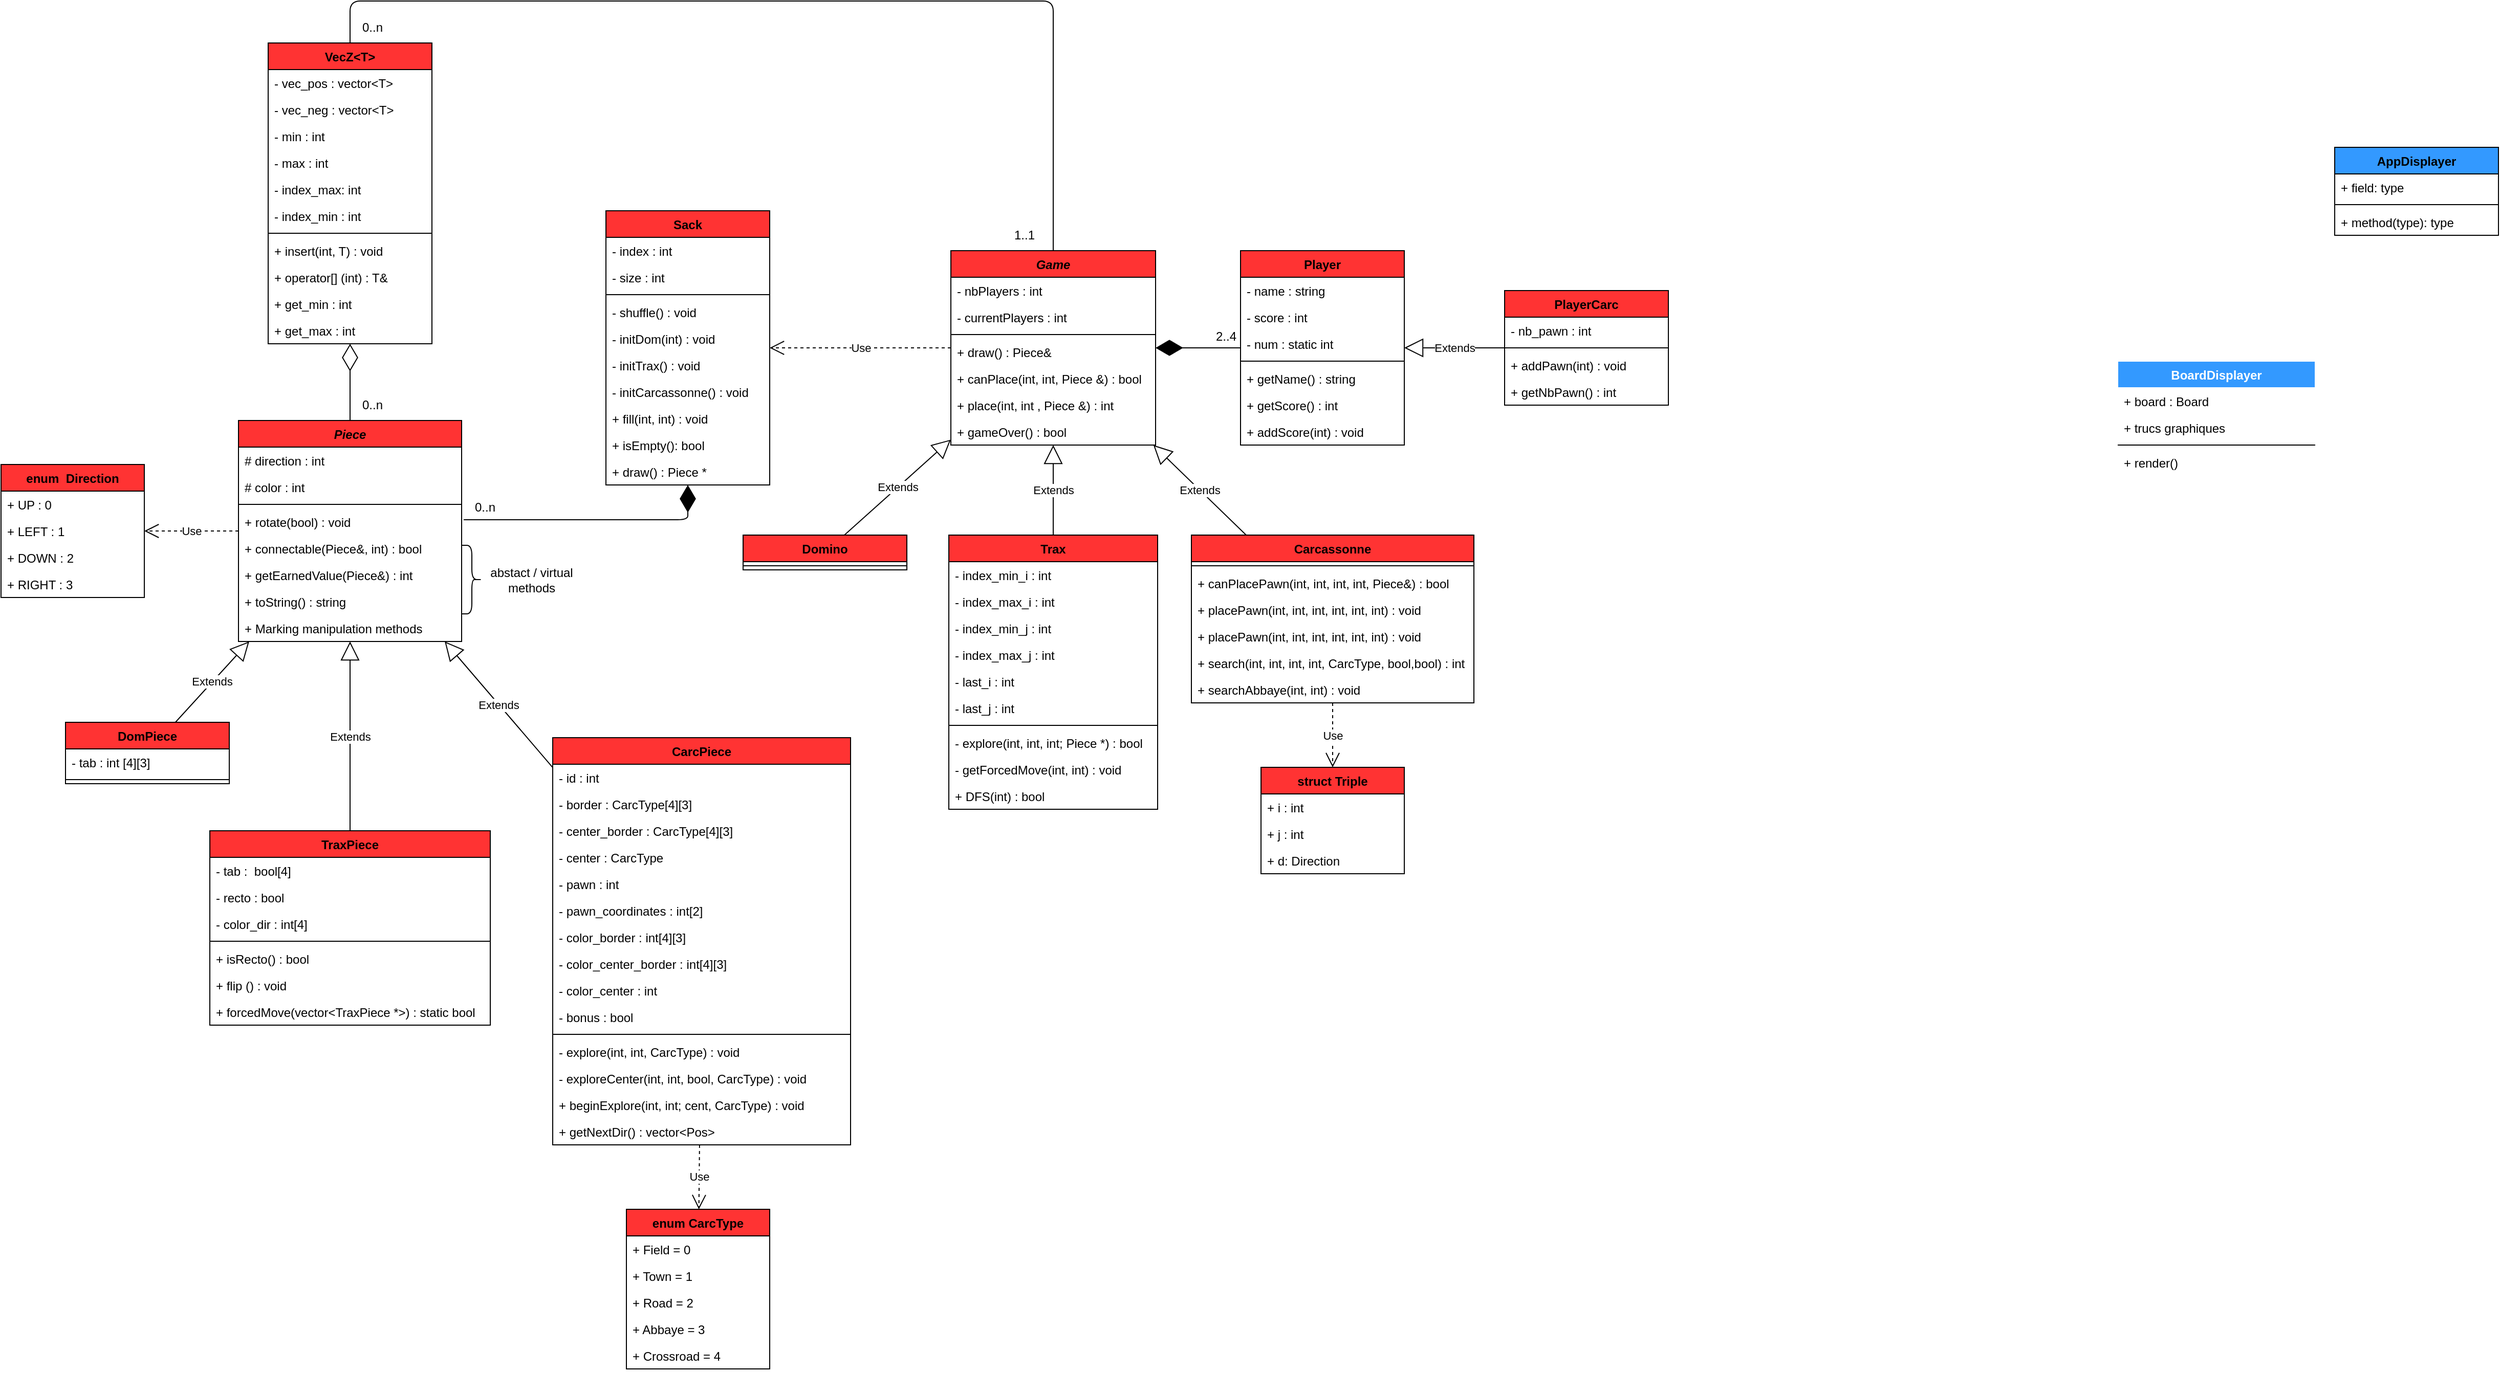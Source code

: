 <mxfile>
    <diagram id="CHH4d5N20Bv_VqgItJtU" name="Page-1">
        <mxGraphModel dx="2204" dy="1647" grid="0" gridSize="10" guides="1" tooltips="1" connect="1" arrows="1" fold="1" page="1" pageScale="1" pageWidth="1654" pageHeight="1169" math="0" shadow="0">
            <root>
                <mxCell id="0"/>
                <mxCell id="1" parent="0"/>
                <mxCell id="2" value="DomPiece" style="swimlane;fontStyle=1;align=center;verticalAlign=top;childLayout=stackLayout;horizontal=1;startSize=26;horizontalStack=0;resizeParent=1;resizeParentMax=0;resizeLast=0;collapsible=1;marginBottom=0;fillColor=#FF3333;" parent="1" vertex="1">
                    <mxGeometry x="9" y="623" width="160" height="60" as="geometry"/>
                </mxCell>
                <mxCell id="3" value="- tab : int [4][3]" style="text;strokeColor=none;fillColor=none;align=left;verticalAlign=top;spacingLeft=4;spacingRight=4;overflow=hidden;rotatable=0;points=[[0,0.5],[1,0.5]];portConstraint=eastwest;" parent="2" vertex="1">
                    <mxGeometry y="26" width="160" height="26" as="geometry"/>
                </mxCell>
                <mxCell id="4" value="" style="line;strokeWidth=1;fillColor=none;align=left;verticalAlign=middle;spacingTop=-1;spacingLeft=3;spacingRight=3;rotatable=0;labelPosition=right;points=[];portConstraint=eastwest;" parent="2" vertex="1">
                    <mxGeometry y="52" width="160" height="8" as="geometry"/>
                </mxCell>
                <mxCell id="3RVoRIsLSyqrtPsKRKoU-5" value="Piece" style="swimlane;fontStyle=3;align=center;verticalAlign=top;childLayout=stackLayout;horizontal=1;startSize=26;horizontalStack=0;resizeParent=1;resizeParentMax=0;resizeLast=0;collapsible=1;marginBottom=0;fillColor=#FF3333;" parent="1" vertex="1">
                    <mxGeometry x="178" y="328" width="218" height="216" as="geometry"/>
                </mxCell>
                <mxCell id="3RVoRIsLSyqrtPsKRKoU-6" value="# direction : int" style="text;strokeColor=none;fillColor=none;align=left;verticalAlign=top;spacingLeft=4;spacingRight=4;overflow=hidden;rotatable=0;points=[[0,0.5],[1,0.5]];portConstraint=eastwest;" parent="3RVoRIsLSyqrtPsKRKoU-5" vertex="1">
                    <mxGeometry y="26" width="218" height="26" as="geometry"/>
                </mxCell>
                <mxCell id="MjsJlT0-aBO1oH4Jwxmf-29" value="# color : int" style="text;strokeColor=none;fillColor=none;align=left;verticalAlign=top;spacingLeft=4;spacingRight=4;overflow=hidden;rotatable=0;points=[[0,0.5],[1,0.5]];portConstraint=eastwest;" parent="3RVoRIsLSyqrtPsKRKoU-5" vertex="1">
                    <mxGeometry y="52" width="218" height="26" as="geometry"/>
                </mxCell>
                <mxCell id="3RVoRIsLSyqrtPsKRKoU-7" value="" style="line;strokeWidth=1;fillColor=none;align=left;verticalAlign=middle;spacingTop=-1;spacingLeft=3;spacingRight=3;rotatable=0;labelPosition=right;points=[];portConstraint=eastwest;" parent="3RVoRIsLSyqrtPsKRKoU-5" vertex="1">
                    <mxGeometry y="78" width="218" height="8" as="geometry"/>
                </mxCell>
                <mxCell id="3RVoRIsLSyqrtPsKRKoU-8" value="+ rotate(bool) : void" style="text;strokeColor=none;fillColor=none;align=left;verticalAlign=top;spacingLeft=4;spacingRight=4;overflow=hidden;rotatable=0;points=[[0,0.5],[1,0.5]];portConstraint=eastwest;" parent="3RVoRIsLSyqrtPsKRKoU-5" vertex="1">
                    <mxGeometry y="86" width="218" height="26" as="geometry"/>
                </mxCell>
                <mxCell id="MjsJlT0-aBO1oH4Jwxmf-13" value="+ connectable(Piece&amp;, int) : bool" style="text;strokeColor=none;fillColor=none;align=left;verticalAlign=top;spacingLeft=4;spacingRight=4;overflow=hidden;rotatable=0;points=[[0,0.5],[1,0.5]];portConstraint=eastwest;" parent="3RVoRIsLSyqrtPsKRKoU-5" vertex="1">
                    <mxGeometry y="112" width="218" height="26" as="geometry"/>
                </mxCell>
                <mxCell id="MjsJlT0-aBO1oH4Jwxmf-28" value="+ getEarnedValue(Piece&amp;) : int" style="text;strokeColor=none;fillColor=none;align=left;verticalAlign=top;spacingLeft=4;spacingRight=4;overflow=hidden;rotatable=0;points=[[0,0.5],[1,0.5]];portConstraint=eastwest;" parent="3RVoRIsLSyqrtPsKRKoU-5" vertex="1">
                    <mxGeometry y="138" width="218" height="26" as="geometry"/>
                </mxCell>
                <mxCell id="6" value="+ toString() : string" style="text;strokeColor=none;fillColor=none;align=left;verticalAlign=top;spacingLeft=4;spacingRight=4;overflow=hidden;rotatable=0;points=[[0,0.5],[1,0.5]];portConstraint=eastwest;" parent="3RVoRIsLSyqrtPsKRKoU-5" vertex="1">
                    <mxGeometry y="164" width="218" height="26" as="geometry"/>
                </mxCell>
                <mxCell id="7" value="+ Marking manipulation methods" style="text;strokeColor=none;fillColor=none;align=left;verticalAlign=top;spacingLeft=4;spacingRight=4;overflow=hidden;rotatable=0;points=[[0,0.5],[1,0.5]];portConstraint=eastwest;" vertex="1" parent="3RVoRIsLSyqrtPsKRKoU-5">
                    <mxGeometry y="190" width="218" height="26" as="geometry"/>
                </mxCell>
                <mxCell id="3RVoRIsLSyqrtPsKRKoU-9" value="TraxPiece" style="swimlane;fontStyle=1;align=center;verticalAlign=top;childLayout=stackLayout;horizontal=1;startSize=26;horizontalStack=0;resizeParent=1;resizeParentMax=0;resizeLast=0;collapsible=1;marginBottom=0;fillColor=#FF3333;" parent="1" vertex="1">
                    <mxGeometry x="150" y="729" width="274" height="190" as="geometry"/>
                </mxCell>
                <mxCell id="3RVoRIsLSyqrtPsKRKoU-10" value="- tab :  bool[4]" style="text;strokeColor=none;fillColor=none;align=left;verticalAlign=top;spacingLeft=4;spacingRight=4;overflow=hidden;rotatable=0;points=[[0,0.5],[1,0.5]];portConstraint=eastwest;" parent="3RVoRIsLSyqrtPsKRKoU-9" vertex="1">
                    <mxGeometry y="26" width="274" height="26" as="geometry"/>
                </mxCell>
                <mxCell id="12" value="- recto : bool" style="text;strokeColor=none;fillColor=none;align=left;verticalAlign=top;spacingLeft=4;spacingRight=4;overflow=hidden;rotatable=0;points=[[0,0.5],[1,0.5]];portConstraint=eastwest;" vertex="1" parent="3RVoRIsLSyqrtPsKRKoU-9">
                    <mxGeometry y="52" width="274" height="26" as="geometry"/>
                </mxCell>
                <mxCell id="13" value="- color_dir : int[4]" style="text;strokeColor=none;fillColor=none;align=left;verticalAlign=top;spacingLeft=4;spacingRight=4;overflow=hidden;rotatable=0;points=[[0,0.5],[1,0.5]];portConstraint=eastwest;" vertex="1" parent="3RVoRIsLSyqrtPsKRKoU-9">
                    <mxGeometry y="78" width="274" height="26" as="geometry"/>
                </mxCell>
                <mxCell id="3RVoRIsLSyqrtPsKRKoU-11" value="" style="line;strokeWidth=1;fillColor=none;align=left;verticalAlign=middle;spacingTop=-1;spacingLeft=3;spacingRight=3;rotatable=0;labelPosition=right;points=[];portConstraint=eastwest;" parent="3RVoRIsLSyqrtPsKRKoU-9" vertex="1">
                    <mxGeometry y="104" width="274" height="8" as="geometry"/>
                </mxCell>
                <mxCell id="14" value="+ isRecto() : bool" style="text;strokeColor=none;fillColor=none;align=left;verticalAlign=top;spacingLeft=4;spacingRight=4;overflow=hidden;rotatable=0;points=[[0,0.5],[1,0.5]];portConstraint=eastwest;" vertex="1" parent="3RVoRIsLSyqrtPsKRKoU-9">
                    <mxGeometry y="112" width="274" height="26" as="geometry"/>
                </mxCell>
                <mxCell id="17" value="+ flip () : void" style="text;strokeColor=none;fillColor=none;align=left;verticalAlign=top;spacingLeft=4;spacingRight=4;overflow=hidden;rotatable=0;points=[[0,0.5],[1,0.5]];portConstraint=eastwest;" vertex="1" parent="3RVoRIsLSyqrtPsKRKoU-9">
                    <mxGeometry y="138" width="274" height="26" as="geometry"/>
                </mxCell>
                <mxCell id="16" value="+ forcedMove(vector&lt;TraxPiece *&gt;) : static bool" style="text;strokeColor=none;fillColor=none;align=left;verticalAlign=top;spacingLeft=4;spacingRight=4;overflow=hidden;rotatable=0;points=[[0,0.5],[1,0.5]];portConstraint=eastwest;" vertex="1" parent="3RVoRIsLSyqrtPsKRKoU-9">
                    <mxGeometry y="164" width="274" height="26" as="geometry"/>
                </mxCell>
                <mxCell id="3RVoRIsLSyqrtPsKRKoU-13" value="CarcPiece" style="swimlane;fontStyle=1;align=center;verticalAlign=top;childLayout=stackLayout;horizontal=1;startSize=26;horizontalStack=0;resizeParent=1;resizeParentMax=0;resizeLast=0;collapsible=1;marginBottom=0;fillColor=#FF3333;" parent="1" vertex="1">
                    <mxGeometry x="485" y="638" width="291" height="398" as="geometry"/>
                </mxCell>
                <mxCell id="34" value="- id : int" style="text;strokeColor=none;fillColor=none;align=left;verticalAlign=top;spacingLeft=4;spacingRight=4;overflow=hidden;rotatable=0;points=[[0,0.5],[1,0.5]];portConstraint=eastwest;" vertex="1" parent="3RVoRIsLSyqrtPsKRKoU-13">
                    <mxGeometry y="26" width="291" height="26" as="geometry"/>
                </mxCell>
                <mxCell id="3RVoRIsLSyqrtPsKRKoU-46" value="- border : CarcType[4][3]" style="text;strokeColor=none;fillColor=none;align=left;verticalAlign=top;spacingLeft=4;spacingRight=4;overflow=hidden;rotatable=0;points=[[0,0.5],[1,0.5]];portConstraint=eastwest;" parent="3RVoRIsLSyqrtPsKRKoU-13" vertex="1">
                    <mxGeometry y="52" width="291" height="26" as="geometry"/>
                </mxCell>
                <mxCell id="35" value="- center_border : CarcType[4][3]" style="text;strokeColor=none;fillColor=none;align=left;verticalAlign=top;spacingLeft=4;spacingRight=4;overflow=hidden;rotatable=0;points=[[0,0.5],[1,0.5]];portConstraint=eastwest;" vertex="1" parent="3RVoRIsLSyqrtPsKRKoU-13">
                    <mxGeometry y="78" width="291" height="26" as="geometry"/>
                </mxCell>
                <mxCell id="36" value="- center : CarcType" style="text;strokeColor=none;fillColor=none;align=left;verticalAlign=top;spacingLeft=4;spacingRight=4;overflow=hidden;rotatable=0;points=[[0,0.5],[1,0.5]];portConstraint=eastwest;" vertex="1" parent="3RVoRIsLSyqrtPsKRKoU-13">
                    <mxGeometry y="104" width="291" height="26" as="geometry"/>
                </mxCell>
                <mxCell id="37" value="- pawn : int" style="text;strokeColor=none;fillColor=none;align=left;verticalAlign=top;spacingLeft=4;spacingRight=4;overflow=hidden;rotatable=0;points=[[0,0.5],[1,0.5]];portConstraint=eastwest;" vertex="1" parent="3RVoRIsLSyqrtPsKRKoU-13">
                    <mxGeometry y="130" width="291" height="26" as="geometry"/>
                </mxCell>
                <mxCell id="38" value="- pawn_coordinates : int[2]" style="text;strokeColor=none;fillColor=none;align=left;verticalAlign=top;spacingLeft=4;spacingRight=4;overflow=hidden;rotatable=0;points=[[0,0.5],[1,0.5]];portConstraint=eastwest;" vertex="1" parent="3RVoRIsLSyqrtPsKRKoU-13">
                    <mxGeometry y="156" width="291" height="26" as="geometry"/>
                </mxCell>
                <mxCell id="40" value="- color_border : int[4][3]" style="text;strokeColor=none;fillColor=none;align=left;verticalAlign=top;spacingLeft=4;spacingRight=4;overflow=hidden;rotatable=0;points=[[0,0.5],[1,0.5]];portConstraint=eastwest;" vertex="1" parent="3RVoRIsLSyqrtPsKRKoU-13">
                    <mxGeometry y="182" width="291" height="26" as="geometry"/>
                </mxCell>
                <mxCell id="41" value="- color_center_border : int[4][3]" style="text;strokeColor=none;fillColor=none;align=left;verticalAlign=top;spacingLeft=4;spacingRight=4;overflow=hidden;rotatable=0;points=[[0,0.5],[1,0.5]];portConstraint=eastwest;" vertex="1" parent="3RVoRIsLSyqrtPsKRKoU-13">
                    <mxGeometry y="208" width="291" height="26" as="geometry"/>
                </mxCell>
                <mxCell id="42" value="- color_center : int" style="text;strokeColor=none;fillColor=none;align=left;verticalAlign=top;spacingLeft=4;spacingRight=4;overflow=hidden;rotatable=0;points=[[0,0.5],[1,0.5]];portConstraint=eastwest;" vertex="1" parent="3RVoRIsLSyqrtPsKRKoU-13">
                    <mxGeometry y="234" width="291" height="26" as="geometry"/>
                </mxCell>
                <mxCell id="43" value="- bonus : bool" style="text;strokeColor=none;fillColor=none;align=left;verticalAlign=top;spacingLeft=4;spacingRight=4;overflow=hidden;rotatable=0;points=[[0,0.5],[1,0.5]];portConstraint=eastwest;" vertex="1" parent="3RVoRIsLSyqrtPsKRKoU-13">
                    <mxGeometry y="260" width="291" height="26" as="geometry"/>
                </mxCell>
                <mxCell id="3RVoRIsLSyqrtPsKRKoU-15" value="" style="line;strokeWidth=1;fillColor=none;align=left;verticalAlign=middle;spacingTop=-1;spacingLeft=3;spacingRight=3;rotatable=0;labelPosition=right;points=[];portConstraint=eastwest;" parent="3RVoRIsLSyqrtPsKRKoU-13" vertex="1">
                    <mxGeometry y="286" width="291" height="8" as="geometry"/>
                </mxCell>
                <mxCell id="3RVoRIsLSyqrtPsKRKoU-16" value="- explore(int, int, CarcType) : void" style="text;strokeColor=none;fillColor=none;align=left;verticalAlign=top;spacingLeft=4;spacingRight=4;overflow=hidden;rotatable=0;points=[[0,0.5],[1,0.5]];portConstraint=eastwest;" parent="3RVoRIsLSyqrtPsKRKoU-13" vertex="1">
                    <mxGeometry y="294" width="291" height="26" as="geometry"/>
                </mxCell>
                <mxCell id="53" value="- exploreCenter(int, int, bool, CarcType) : void" style="text;strokeColor=none;fillColor=none;align=left;verticalAlign=top;spacingLeft=4;spacingRight=4;overflow=hidden;rotatable=0;points=[[0,0.5],[1,0.5]];portConstraint=eastwest;" vertex="1" parent="3RVoRIsLSyqrtPsKRKoU-13">
                    <mxGeometry y="320" width="291" height="26" as="geometry"/>
                </mxCell>
                <mxCell id="54" value="+ beginExplore(int, int; cent, CarcType) : void" style="text;strokeColor=none;fillColor=none;align=left;verticalAlign=top;spacingLeft=4;spacingRight=4;overflow=hidden;rotatable=0;points=[[0,0.5],[1,0.5]];portConstraint=eastwest;" vertex="1" parent="3RVoRIsLSyqrtPsKRKoU-13">
                    <mxGeometry y="346" width="291" height="26" as="geometry"/>
                </mxCell>
                <mxCell id="58" value="+ getNextDir() : vector&lt;Pos&gt;" style="text;strokeColor=none;fillColor=none;align=left;verticalAlign=top;spacingLeft=4;spacingRight=4;overflow=hidden;rotatable=0;points=[[0,0.5],[1,0.5]];portConstraint=eastwest;" vertex="1" parent="3RVoRIsLSyqrtPsKRKoU-13">
                    <mxGeometry y="372" width="291" height="26" as="geometry"/>
                </mxCell>
                <mxCell id="3RVoRIsLSyqrtPsKRKoU-25" value="Game" style="swimlane;fontStyle=3;align=center;verticalAlign=top;childLayout=stackLayout;horizontal=1;startSize=26;horizontalStack=0;resizeParent=1;resizeParentMax=0;resizeLast=0;collapsible=1;marginBottom=0;fillColor=#FF3333;" parent="1" vertex="1">
                    <mxGeometry x="874" y="162" width="200" height="190" as="geometry"/>
                </mxCell>
                <mxCell id="3RVoRIsLSyqrtPsKRKoU-26" value="- nbPlayers : int" style="text;strokeColor=none;fillColor=none;align=left;verticalAlign=top;spacingLeft=4;spacingRight=4;overflow=hidden;rotatable=0;points=[[0,0.5],[1,0.5]];portConstraint=eastwest;" parent="3RVoRIsLSyqrtPsKRKoU-25" vertex="1">
                    <mxGeometry y="26" width="200" height="26" as="geometry"/>
                </mxCell>
                <mxCell id="MjsJlT0-aBO1oH4Jwxmf-60" value="- currentPlayers : int" style="text;strokeColor=none;fillColor=none;align=left;verticalAlign=top;spacingLeft=4;spacingRight=4;overflow=hidden;rotatable=0;points=[[0,0.5],[1,0.5]];portConstraint=eastwest;" parent="3RVoRIsLSyqrtPsKRKoU-25" vertex="1">
                    <mxGeometry y="52" width="200" height="26" as="geometry"/>
                </mxCell>
                <mxCell id="3RVoRIsLSyqrtPsKRKoU-27" value="" style="line;strokeWidth=1;fillColor=none;align=left;verticalAlign=middle;spacingTop=-1;spacingLeft=3;spacingRight=3;rotatable=0;labelPosition=right;points=[];portConstraint=eastwest;" parent="3RVoRIsLSyqrtPsKRKoU-25" vertex="1">
                    <mxGeometry y="78" width="200" height="8" as="geometry"/>
                </mxCell>
                <mxCell id="3RVoRIsLSyqrtPsKRKoU-28" value="+ draw() : Piece&amp; " style="text;strokeColor=none;fillColor=none;align=left;verticalAlign=top;spacingLeft=4;spacingRight=4;overflow=hidden;rotatable=0;points=[[0,0.5],[1,0.5]];portConstraint=eastwest;" parent="3RVoRIsLSyqrtPsKRKoU-25" vertex="1">
                    <mxGeometry y="86" width="200" height="26" as="geometry"/>
                </mxCell>
                <mxCell id="MjsJlT0-aBO1oH4Jwxmf-59" value="+ canPlace(int, int, Piece &amp;) : bool " style="text;strokeColor=none;fillColor=none;align=left;verticalAlign=top;spacingLeft=4;spacingRight=4;overflow=hidden;rotatable=0;points=[[0,0.5],[1,0.5]];portConstraint=eastwest;" parent="3RVoRIsLSyqrtPsKRKoU-25" vertex="1">
                    <mxGeometry y="112" width="200" height="26" as="geometry"/>
                </mxCell>
                <mxCell id="MjsJlT0-aBO1oH4Jwxmf-45" value="+ place(int, int , Piece &amp;) : int" style="text;strokeColor=none;fillColor=none;align=left;verticalAlign=top;spacingLeft=4;spacingRight=4;overflow=hidden;rotatable=0;points=[[0,0.5],[1,0.5]];portConstraint=eastwest;" parent="3RVoRIsLSyqrtPsKRKoU-25" vertex="1">
                    <mxGeometry y="138" width="200" height="26" as="geometry"/>
                </mxCell>
                <mxCell id="MjsJlT0-aBO1oH4Jwxmf-49" value="+ gameOver() : bool" style="text;strokeColor=none;fillColor=none;align=left;verticalAlign=top;spacingLeft=4;spacingRight=4;overflow=hidden;rotatable=0;points=[[0,0.5],[1,0.5]];portConstraint=eastwest;" parent="3RVoRIsLSyqrtPsKRKoU-25" vertex="1">
                    <mxGeometry y="164" width="200" height="26" as="geometry"/>
                </mxCell>
                <mxCell id="3RVoRIsLSyqrtPsKRKoU-29" value="Domino" style="swimlane;fontStyle=1;align=center;verticalAlign=top;childLayout=stackLayout;horizontal=1;startSize=26;horizontalStack=0;resizeParent=1;resizeParentMax=0;resizeLast=0;collapsible=1;marginBottom=0;fillColor=#FF3333;" parent="1" vertex="1">
                    <mxGeometry x="671" y="440" width="160" height="34" as="geometry"/>
                </mxCell>
                <mxCell id="3RVoRIsLSyqrtPsKRKoU-31" value="" style="line;strokeWidth=1;fillColor=none;align=left;verticalAlign=middle;spacingTop=-1;spacingLeft=3;spacingRight=3;rotatable=0;labelPosition=right;points=[];portConstraint=eastwest;" parent="3RVoRIsLSyqrtPsKRKoU-29" vertex="1">
                    <mxGeometry y="26" width="160" height="8" as="geometry"/>
                </mxCell>
                <mxCell id="3RVoRIsLSyqrtPsKRKoU-37" value="Carcassonne&#10;" style="swimlane;fontStyle=1;align=center;verticalAlign=top;childLayout=stackLayout;horizontal=1;startSize=26;horizontalStack=0;resizeParent=1;resizeParentMax=0;resizeLast=0;collapsible=1;marginBottom=0;fillColor=#FF3333;" parent="1" vertex="1">
                    <mxGeometry x="1109" y="440" width="276" height="164" as="geometry"/>
                </mxCell>
                <mxCell id="3RVoRIsLSyqrtPsKRKoU-39" value="" style="line;strokeWidth=1;fillColor=none;align=left;verticalAlign=middle;spacingTop=-1;spacingLeft=3;spacingRight=3;rotatable=0;labelPosition=right;points=[];portConstraint=eastwest;" parent="3RVoRIsLSyqrtPsKRKoU-37" vertex="1">
                    <mxGeometry y="26" width="276" height="8" as="geometry"/>
                </mxCell>
                <mxCell id="3RVoRIsLSyqrtPsKRKoU-40" value="+ canPlacePawn(int, int, int, int, Piece&amp;) : bool" style="text;strokeColor=none;fillColor=none;align=left;verticalAlign=top;spacingLeft=4;spacingRight=4;overflow=hidden;rotatable=0;points=[[0,0.5],[1,0.5]];portConstraint=eastwest;" parent="3RVoRIsLSyqrtPsKRKoU-37" vertex="1">
                    <mxGeometry y="34" width="276" height="26" as="geometry"/>
                </mxCell>
                <mxCell id="119" value="+ placePawn(int, int, int, int, int, int) : void" style="text;strokeColor=none;fillColor=none;align=left;verticalAlign=top;spacingLeft=4;spacingRight=4;overflow=hidden;rotatable=0;points=[[0,0.5],[1,0.5]];portConstraint=eastwest;" vertex="1" parent="3RVoRIsLSyqrtPsKRKoU-37">
                    <mxGeometry y="60" width="276" height="26" as="geometry"/>
                </mxCell>
                <mxCell id="120" value="+ placePawn(int, int, int, int, int, int) : void" style="text;strokeColor=none;fillColor=none;align=left;verticalAlign=top;spacingLeft=4;spacingRight=4;overflow=hidden;rotatable=0;points=[[0,0.5],[1,0.5]];portConstraint=eastwest;" vertex="1" parent="3RVoRIsLSyqrtPsKRKoU-37">
                    <mxGeometry y="86" width="276" height="26" as="geometry"/>
                </mxCell>
                <mxCell id="121" value="+ search(int, int, int, int, CarcType, bool,bool) : int" style="text;strokeColor=none;fillColor=none;align=left;verticalAlign=top;spacingLeft=4;spacingRight=4;overflow=hidden;rotatable=0;points=[[0,0.5],[1,0.5]];portConstraint=eastwest;" vertex="1" parent="3RVoRIsLSyqrtPsKRKoU-37">
                    <mxGeometry y="112" width="276" height="26" as="geometry"/>
                </mxCell>
                <mxCell id="122" value="+ searchAbbaye(int, int) : void" style="text;strokeColor=none;fillColor=none;align=left;verticalAlign=top;spacingLeft=4;spacingRight=4;overflow=hidden;rotatable=0;points=[[0,0.5],[1,0.5]];portConstraint=eastwest;" vertex="1" parent="3RVoRIsLSyqrtPsKRKoU-37">
                    <mxGeometry y="138" width="276" height="26" as="geometry"/>
                </mxCell>
                <mxCell id="MjsJlT0-aBO1oH4Jwxmf-14" value="enum  Direction" style="swimlane;fontStyle=1;childLayout=stackLayout;horizontal=1;startSize=26;fillColor=#FF3333;horizontalStack=0;resizeParent=1;resizeParentMax=0;resizeLast=0;collapsible=1;marginBottom=0;" parent="1" vertex="1">
                    <mxGeometry x="-54" y="371" width="140" height="130" as="geometry"/>
                </mxCell>
                <mxCell id="MjsJlT0-aBO1oH4Jwxmf-15" value="+ UP : 0" style="text;strokeColor=none;fillColor=none;align=left;verticalAlign=top;spacingLeft=4;spacingRight=4;overflow=hidden;rotatable=0;points=[[0,0.5],[1,0.5]];portConstraint=eastwest;" parent="MjsJlT0-aBO1oH4Jwxmf-14" vertex="1">
                    <mxGeometry y="26" width="140" height="26" as="geometry"/>
                </mxCell>
                <mxCell id="MjsJlT0-aBO1oH4Jwxmf-16" value="+ LEFT : 1 " style="text;strokeColor=none;fillColor=none;align=left;verticalAlign=top;spacingLeft=4;spacingRight=4;overflow=hidden;rotatable=0;points=[[0,0.5],[1,0.5]];portConstraint=eastwest;" parent="MjsJlT0-aBO1oH4Jwxmf-14" vertex="1">
                    <mxGeometry y="52" width="140" height="26" as="geometry"/>
                </mxCell>
                <mxCell id="MjsJlT0-aBO1oH4Jwxmf-17" value="+ DOWN : 2" style="text;strokeColor=none;fillColor=none;align=left;verticalAlign=top;spacingLeft=4;spacingRight=4;overflow=hidden;rotatable=0;points=[[0,0.5],[1,0.5]];portConstraint=eastwest;" parent="MjsJlT0-aBO1oH4Jwxmf-14" vertex="1">
                    <mxGeometry y="78" width="140" height="26" as="geometry"/>
                </mxCell>
                <mxCell id="MjsJlT0-aBO1oH4Jwxmf-18" value="+ RIGHT : 3" style="text;strokeColor=none;fillColor=none;align=left;verticalAlign=top;spacingLeft=4;spacingRight=4;overflow=hidden;rotatable=0;points=[[0,0.5],[1,0.5]];portConstraint=eastwest;" parent="MjsJlT0-aBO1oH4Jwxmf-14" vertex="1">
                    <mxGeometry y="104" width="140" height="26" as="geometry"/>
                </mxCell>
                <mxCell id="MjsJlT0-aBO1oH4Jwxmf-19" value="Use" style="endArrow=open;endSize=12;dashed=1;html=1;" parent="1" source="3RVoRIsLSyqrtPsKRKoU-5" target="MjsJlT0-aBO1oH4Jwxmf-14" edge="1">
                    <mxGeometry width="160" relative="1" as="geometry">
                        <mxPoint x="297" y="420" as="sourcePoint"/>
                        <mxPoint x="457" y="414" as="targetPoint"/>
                    </mxGeometry>
                </mxCell>
                <mxCell id="MjsJlT0-aBO1oH4Jwxmf-20" value="BoardDisplayer" style="swimlane;fontStyle=1;align=center;verticalAlign=top;childLayout=stackLayout;horizontal=1;startSize=26;horizontalStack=0;resizeParent=1;resizeParentMax=0;resizeLast=0;collapsible=1;marginBottom=0;fillColor=#3399FF;fontColor=#ffffff;strokeColor=#FFFFFF;" parent="1" vertex="1">
                    <mxGeometry x="2014" y="270" width="193" height="112" as="geometry"/>
                </mxCell>
                <mxCell id="MjsJlT0-aBO1oH4Jwxmf-21" value="+ board : Board" style="text;strokeColor=none;fillColor=none;align=left;verticalAlign=top;spacingLeft=4;spacingRight=4;overflow=hidden;rotatable=0;points=[[0,0.5],[1,0.5]];portConstraint=eastwest;" parent="MjsJlT0-aBO1oH4Jwxmf-20" vertex="1">
                    <mxGeometry y="26" width="193" height="26" as="geometry"/>
                </mxCell>
                <mxCell id="MjsJlT0-aBO1oH4Jwxmf-24" value="+ trucs graphiques" style="text;strokeColor=none;fillColor=none;align=left;verticalAlign=top;spacingLeft=4;spacingRight=4;overflow=hidden;rotatable=0;points=[[0,0.5],[1,0.5]];portConstraint=eastwest;" parent="MjsJlT0-aBO1oH4Jwxmf-20" vertex="1">
                    <mxGeometry y="52" width="193" height="26" as="geometry"/>
                </mxCell>
                <mxCell id="MjsJlT0-aBO1oH4Jwxmf-22" value="" style="line;strokeWidth=1;fillColor=none;align=left;verticalAlign=middle;spacingTop=-1;spacingLeft=3;spacingRight=3;rotatable=0;labelPosition=right;points=[];portConstraint=eastwest;" parent="MjsJlT0-aBO1oH4Jwxmf-20" vertex="1">
                    <mxGeometry y="78" width="193" height="8" as="geometry"/>
                </mxCell>
                <mxCell id="MjsJlT0-aBO1oH4Jwxmf-23" value="+ render()" style="text;strokeColor=none;fillColor=none;align=left;verticalAlign=top;spacingLeft=4;spacingRight=4;overflow=hidden;rotatable=0;points=[[0,0.5],[1,0.5]];portConstraint=eastwest;" parent="MjsJlT0-aBO1oH4Jwxmf-20" vertex="1">
                    <mxGeometry y="86" width="193" height="26" as="geometry"/>
                </mxCell>
                <mxCell id="3RVoRIsLSyqrtPsKRKoU-42" value="Player" style="swimlane;fontStyle=1;align=center;verticalAlign=top;childLayout=stackLayout;horizontal=1;startSize=26;horizontalStack=0;resizeParent=1;resizeParentMax=0;resizeLast=0;collapsible=1;marginBottom=0;fillColor=#FF3333;" parent="1" vertex="1">
                    <mxGeometry x="1157" y="162" width="160" height="190" as="geometry"/>
                </mxCell>
                <mxCell id="3RVoRIsLSyqrtPsKRKoU-43" value="- name : string" style="text;strokeColor=none;fillColor=none;align=left;verticalAlign=top;spacingLeft=4;spacingRight=4;overflow=hidden;rotatable=0;points=[[0,0.5],[1,0.5]];portConstraint=eastwest;" parent="3RVoRIsLSyqrtPsKRKoU-42" vertex="1">
                    <mxGeometry y="26" width="160" height="26" as="geometry"/>
                </mxCell>
                <mxCell id="MjsJlT0-aBO1oH4Jwxmf-50" value="- score : int" style="text;strokeColor=none;fillColor=none;align=left;verticalAlign=top;spacingLeft=4;spacingRight=4;overflow=hidden;rotatable=0;points=[[0,0.5],[1,0.5]];portConstraint=eastwest;" parent="3RVoRIsLSyqrtPsKRKoU-42" vertex="1">
                    <mxGeometry y="52" width="160" height="26" as="geometry"/>
                </mxCell>
                <mxCell id="91" value="- num : static int" style="text;strokeColor=none;fillColor=none;align=left;verticalAlign=top;spacingLeft=4;spacingRight=4;overflow=hidden;rotatable=0;points=[[0,0.5],[1,0.5]];portConstraint=eastwest;" vertex="1" parent="3RVoRIsLSyqrtPsKRKoU-42">
                    <mxGeometry y="78" width="160" height="26" as="geometry"/>
                </mxCell>
                <mxCell id="3RVoRIsLSyqrtPsKRKoU-44" value="" style="line;strokeWidth=1;fillColor=none;align=left;verticalAlign=middle;spacingTop=-1;spacingLeft=3;spacingRight=3;rotatable=0;labelPosition=right;points=[];portConstraint=eastwest;" parent="3RVoRIsLSyqrtPsKRKoU-42" vertex="1">
                    <mxGeometry y="104" width="160" height="8" as="geometry"/>
                </mxCell>
                <mxCell id="MjsJlT0-aBO1oH4Jwxmf-54" value="+ getName() : string" style="text;strokeColor=none;fillColor=none;align=left;verticalAlign=top;spacingLeft=4;spacingRight=4;overflow=hidden;rotatable=0;points=[[0,0.5],[1,0.5]];portConstraint=eastwest;" parent="3RVoRIsLSyqrtPsKRKoU-42" vertex="1">
                    <mxGeometry y="112" width="160" height="26" as="geometry"/>
                </mxCell>
                <mxCell id="99" value="+ getScore() : int" style="text;strokeColor=none;fillColor=none;align=left;verticalAlign=top;spacingLeft=4;spacingRight=4;overflow=hidden;rotatable=0;points=[[0,0.5],[1,0.5]];portConstraint=eastwest;" vertex="1" parent="3RVoRIsLSyqrtPsKRKoU-42">
                    <mxGeometry y="138" width="160" height="26" as="geometry"/>
                </mxCell>
                <mxCell id="101" value="+ addScore(int) : void" style="text;strokeColor=none;fillColor=none;align=left;verticalAlign=top;spacingLeft=4;spacingRight=4;overflow=hidden;rotatable=0;points=[[0,0.5],[1,0.5]];portConstraint=eastwest;" vertex="1" parent="3RVoRIsLSyqrtPsKRKoU-42">
                    <mxGeometry y="164" width="160" height="26" as="geometry"/>
                </mxCell>
                <mxCell id="MjsJlT0-aBO1oH4Jwxmf-25" value="Extends" style="endArrow=block;endSize=16;endFill=0;html=1;" parent="1" source="2" target="3RVoRIsLSyqrtPsKRKoU-5" edge="1">
                    <mxGeometry width="160" relative="1" as="geometry">
                        <mxPoint x="314" y="785" as="sourcePoint"/>
                        <mxPoint x="474" y="785" as="targetPoint"/>
                    </mxGeometry>
                </mxCell>
                <mxCell id="MjsJlT0-aBO1oH4Jwxmf-26" value="Extends" style="endArrow=block;endSize=16;endFill=0;html=1;" parent="1" source="3RVoRIsLSyqrtPsKRKoU-9" target="3RVoRIsLSyqrtPsKRKoU-5" edge="1">
                    <mxGeometry width="160" relative="1" as="geometry">
                        <mxPoint x="314" y="785" as="sourcePoint"/>
                        <mxPoint x="474" y="785" as="targetPoint"/>
                    </mxGeometry>
                </mxCell>
                <mxCell id="MjsJlT0-aBO1oH4Jwxmf-27" value="Extends" style="endArrow=block;endSize=16;endFill=0;html=1;" parent="1" source="3RVoRIsLSyqrtPsKRKoU-13" target="3RVoRIsLSyqrtPsKRKoU-5" edge="1">
                    <mxGeometry width="160" relative="1" as="geometry">
                        <mxPoint x="314" y="785" as="sourcePoint"/>
                        <mxPoint x="474" y="785" as="targetPoint"/>
                    </mxGeometry>
                </mxCell>
                <mxCell id="MjsJlT0-aBO1oH4Jwxmf-30" value="" style="shape=curlyBracket;whiteSpace=wrap;html=1;rounded=1;flipH=1;size=0.5;" parent="1" vertex="1">
                    <mxGeometry x="396" y="450" width="20" height="67" as="geometry"/>
                </mxCell>
                <mxCell id="MjsJlT0-aBO1oH4Jwxmf-31" value="abstact / virtual methods" style="text;html=1;strokeColor=none;fillColor=none;align=center;verticalAlign=middle;whiteSpace=wrap;rounded=0;" parent="1" vertex="1">
                    <mxGeometry x="418" y="457.25" width="93" height="52.5" as="geometry"/>
                </mxCell>
                <mxCell id="MjsJlT0-aBO1oH4Jwxmf-32" value="Sack" style="swimlane;fontStyle=1;align=center;verticalAlign=top;childLayout=stackLayout;horizontal=1;startSize=26;horizontalStack=0;resizeParent=1;resizeParentMax=0;resizeLast=0;collapsible=1;marginBottom=0;fillColor=#FF3333;" parent="1" vertex="1">
                    <mxGeometry x="537" y="123" width="160" height="268" as="geometry"/>
                </mxCell>
                <mxCell id="60" value="- index : int" style="text;strokeColor=none;fillColor=none;align=left;verticalAlign=top;spacingLeft=4;spacingRight=4;overflow=hidden;rotatable=0;points=[[0,0.5],[1,0.5]];portConstraint=eastwest;" vertex="1" parent="MjsJlT0-aBO1oH4Jwxmf-32">
                    <mxGeometry y="26" width="160" height="26" as="geometry"/>
                </mxCell>
                <mxCell id="MjsJlT0-aBO1oH4Jwxmf-36" value="- size : int" style="text;strokeColor=none;fillColor=none;align=left;verticalAlign=top;spacingLeft=4;spacingRight=4;overflow=hidden;rotatable=0;points=[[0,0.5],[1,0.5]];portConstraint=eastwest;" parent="MjsJlT0-aBO1oH4Jwxmf-32" vertex="1">
                    <mxGeometry y="52" width="160" height="26" as="geometry"/>
                </mxCell>
                <mxCell id="MjsJlT0-aBO1oH4Jwxmf-34" value="" style="line;strokeWidth=1;fillColor=none;align=left;verticalAlign=middle;spacingTop=-1;spacingLeft=3;spacingRight=3;rotatable=0;labelPosition=right;points=[];portConstraint=eastwest;" parent="MjsJlT0-aBO1oH4Jwxmf-32" vertex="1">
                    <mxGeometry y="78" width="160" height="8" as="geometry"/>
                </mxCell>
                <mxCell id="62" value="- shuffle() : void " style="text;strokeColor=none;fillColor=none;align=left;verticalAlign=top;spacingLeft=4;spacingRight=4;overflow=hidden;rotatable=0;points=[[0,0.5],[1,0.5]];portConstraint=eastwest;" vertex="1" parent="MjsJlT0-aBO1oH4Jwxmf-32">
                    <mxGeometry y="86" width="160" height="26" as="geometry"/>
                </mxCell>
                <mxCell id="63" value="- initDom(int) : void" style="text;strokeColor=none;fillColor=none;align=left;verticalAlign=top;spacingLeft=4;spacingRight=4;overflow=hidden;rotatable=0;points=[[0,0.5],[1,0.5]];portConstraint=eastwest;" vertex="1" parent="MjsJlT0-aBO1oH4Jwxmf-32">
                    <mxGeometry y="112" width="160" height="26" as="geometry"/>
                </mxCell>
                <mxCell id="64" value="- initTrax() : void" style="text;strokeColor=none;fillColor=none;align=left;verticalAlign=top;spacingLeft=4;spacingRight=4;overflow=hidden;rotatable=0;points=[[0,0.5],[1,0.5]];portConstraint=eastwest;" vertex="1" parent="MjsJlT0-aBO1oH4Jwxmf-32">
                    <mxGeometry y="138" width="160" height="26" as="geometry"/>
                </mxCell>
                <mxCell id="65" value="- initCarcassonne() : void" style="text;strokeColor=none;fillColor=none;align=left;verticalAlign=top;spacingLeft=4;spacingRight=4;overflow=hidden;rotatable=0;points=[[0,0.5],[1,0.5]];portConstraint=eastwest;" vertex="1" parent="MjsJlT0-aBO1oH4Jwxmf-32">
                    <mxGeometry y="164" width="160" height="26" as="geometry"/>
                </mxCell>
                <mxCell id="66" value="+ fill(int, int) : void" style="text;strokeColor=none;fillColor=none;align=left;verticalAlign=top;spacingLeft=4;spacingRight=4;overflow=hidden;rotatable=0;points=[[0,0.5],[1,0.5]];portConstraint=eastwest;" vertex="1" parent="MjsJlT0-aBO1oH4Jwxmf-32">
                    <mxGeometry y="190" width="160" height="26" as="geometry"/>
                </mxCell>
                <mxCell id="67" value="+ isEmpty(): bool" style="text;strokeColor=none;fillColor=none;align=left;verticalAlign=top;spacingLeft=4;spacingRight=4;overflow=hidden;rotatable=0;points=[[0,0.5],[1,0.5]];portConstraint=eastwest;" vertex="1" parent="MjsJlT0-aBO1oH4Jwxmf-32">
                    <mxGeometry y="216" width="160" height="26" as="geometry"/>
                </mxCell>
                <mxCell id="MjsJlT0-aBO1oH4Jwxmf-35" value="+ draw() : Piece *" style="text;strokeColor=none;fillColor=none;align=left;verticalAlign=top;spacingLeft=4;spacingRight=4;overflow=hidden;rotatable=0;points=[[0,0.5],[1,0.5]];portConstraint=eastwest;" parent="MjsJlT0-aBO1oH4Jwxmf-32" vertex="1">
                    <mxGeometry y="242" width="160" height="26" as="geometry"/>
                </mxCell>
                <mxCell id="MjsJlT0-aBO1oH4Jwxmf-39" value="Use" style="endArrow=open;endSize=12;dashed=1;html=1;" parent="1" source="3RVoRIsLSyqrtPsKRKoU-25" target="MjsJlT0-aBO1oH4Jwxmf-32" edge="1">
                    <mxGeometry width="160" relative="1" as="geometry">
                        <mxPoint x="735" y="399" as="sourcePoint"/>
                        <mxPoint x="895" y="399" as="targetPoint"/>
                    </mxGeometry>
                </mxCell>
                <mxCell id="MjsJlT0-aBO1oH4Jwxmf-41" value="" style="endArrow=diamondThin;endFill=1;endSize=24;html=1;" parent="1" source="3RVoRIsLSyqrtPsKRKoU-42" target="3RVoRIsLSyqrtPsKRKoU-25" edge="1">
                    <mxGeometry width="160" relative="1" as="geometry">
                        <mxPoint x="881" y="399" as="sourcePoint"/>
                        <mxPoint x="1041" y="399" as="targetPoint"/>
                    </mxGeometry>
                </mxCell>
                <mxCell id="MjsJlT0-aBO1oH4Jwxmf-42" value="Extends" style="endArrow=block;endSize=16;endFill=0;html=1;" parent="1" source="3RVoRIsLSyqrtPsKRKoU-29" target="3RVoRIsLSyqrtPsKRKoU-25" edge="1">
                    <mxGeometry width="160" relative="1" as="geometry">
                        <mxPoint x="752" y="399" as="sourcePoint"/>
                        <mxPoint x="912" y="399" as="targetPoint"/>
                    </mxGeometry>
                </mxCell>
                <mxCell id="MjsJlT0-aBO1oH4Jwxmf-43" value="Extends" style="endArrow=block;endSize=16;endFill=0;html=1;" parent="1" source="74" target="3RVoRIsLSyqrtPsKRKoU-25" edge="1">
                    <mxGeometry width="160" relative="1" as="geometry">
                        <mxPoint x="922.176" y="467" as="sourcePoint"/>
                        <mxPoint x="912" y="399" as="targetPoint"/>
                    </mxGeometry>
                </mxCell>
                <mxCell id="MjsJlT0-aBO1oH4Jwxmf-44" value="Extends" style="endArrow=block;endSize=16;endFill=0;html=1;" parent="1" source="3RVoRIsLSyqrtPsKRKoU-37" target="3RVoRIsLSyqrtPsKRKoU-25" edge="1">
                    <mxGeometry width="160" relative="1" as="geometry">
                        <mxPoint x="752" y="399" as="sourcePoint"/>
                        <mxPoint x="912" y="399" as="targetPoint"/>
                    </mxGeometry>
                </mxCell>
                <mxCell id="3RVoRIsLSyqrtPsKRKoU-54" value="" style="endArrow=diamondThin;endFill=0;endSize=24;html=1;" parent="1" source="3RVoRIsLSyqrtPsKRKoU-5" target="109" edge="1">
                    <mxGeometry width="160" relative="1" as="geometry">
                        <mxPoint x="-66" y="388" as="sourcePoint"/>
                        <mxPoint x="287" y="261" as="targetPoint"/>
                        <Array as="points"/>
                    </mxGeometry>
                </mxCell>
                <mxCell id="MjsJlT0-aBO1oH4Jwxmf-47" value="" style="endArrow=diamondThin;endFill=1;endSize=24;html=1;" parent="1" target="MjsJlT0-aBO1oH4Jwxmf-32" edge="1">
                    <mxGeometry width="160" relative="1" as="geometry">
                        <mxPoint x="398" y="425" as="sourcePoint"/>
                        <mxPoint x="305" y="399" as="targetPoint"/>
                        <Array as="points">
                            <mxPoint x="476" y="425"/>
                            <mxPoint x="617" y="425"/>
                        </Array>
                    </mxGeometry>
                </mxCell>
                <mxCell id="MjsJlT0-aBO1oH4Jwxmf-55" value="AppDisplayer" style="swimlane;fontStyle=1;align=center;verticalAlign=top;childLayout=stackLayout;horizontal=1;startSize=26;horizontalStack=0;resizeParent=1;resizeParentMax=0;resizeLast=0;collapsible=1;marginBottom=0;fillColor=#3399FF;" parent="1" vertex="1">
                    <mxGeometry x="2226" y="61" width="160" height="86" as="geometry"/>
                </mxCell>
                <mxCell id="MjsJlT0-aBO1oH4Jwxmf-56" value="+ field: type" style="text;strokeColor=none;fillColor=none;align=left;verticalAlign=top;spacingLeft=4;spacingRight=4;overflow=hidden;rotatable=0;points=[[0,0.5],[1,0.5]];portConstraint=eastwest;" parent="MjsJlT0-aBO1oH4Jwxmf-55" vertex="1">
                    <mxGeometry y="26" width="160" height="26" as="geometry"/>
                </mxCell>
                <mxCell id="MjsJlT0-aBO1oH4Jwxmf-57" value="" style="line;strokeWidth=1;fillColor=none;align=left;verticalAlign=middle;spacingTop=-1;spacingLeft=3;spacingRight=3;rotatable=0;labelPosition=right;points=[];portConstraint=eastwest;" parent="MjsJlT0-aBO1oH4Jwxmf-55" vertex="1">
                    <mxGeometry y="52" width="160" height="8" as="geometry"/>
                </mxCell>
                <mxCell id="MjsJlT0-aBO1oH4Jwxmf-58" value="+ method(type): type" style="text;strokeColor=none;fillColor=none;align=left;verticalAlign=top;spacingLeft=4;spacingRight=4;overflow=hidden;rotatable=0;points=[[0,0.5],[1,0.5]];portConstraint=eastwest;" parent="MjsJlT0-aBO1oH4Jwxmf-55" vertex="1">
                    <mxGeometry y="60" width="160" height="26" as="geometry"/>
                </mxCell>
                <mxCell id="28" value="enum CarcType" style="swimlane;fontStyle=1;childLayout=stackLayout;horizontal=1;startSize=26;fillColor=#FF3333;horizontalStack=0;resizeParent=1;resizeParentMax=0;resizeLast=0;collapsible=1;marginBottom=0;" vertex="1" parent="1">
                    <mxGeometry x="557" y="1099" width="140" height="156" as="geometry"/>
                </mxCell>
                <mxCell id="29" value="+ Field = 0" style="text;strokeColor=none;fillColor=none;align=left;verticalAlign=top;spacingLeft=4;spacingRight=4;overflow=hidden;rotatable=0;points=[[0,0.5],[1,0.5]];portConstraint=eastwest;" vertex="1" parent="28">
                    <mxGeometry y="26" width="140" height="26" as="geometry"/>
                </mxCell>
                <mxCell id="30" value="+ Town = 1" style="text;strokeColor=none;fillColor=none;align=left;verticalAlign=top;spacingLeft=4;spacingRight=4;overflow=hidden;rotatable=0;points=[[0,0.5],[1,0.5]];portConstraint=eastwest;" vertex="1" parent="28">
                    <mxGeometry y="52" width="140" height="26" as="geometry"/>
                </mxCell>
                <mxCell id="31" value="+ Road = 2" style="text;strokeColor=none;fillColor=none;align=left;verticalAlign=top;spacingLeft=4;spacingRight=4;overflow=hidden;rotatable=0;points=[[0,0.5],[1,0.5]];portConstraint=eastwest;" vertex="1" parent="28">
                    <mxGeometry y="78" width="140" height="26" as="geometry"/>
                </mxCell>
                <mxCell id="32" value="+ Abbaye = 3" style="text;strokeColor=none;fillColor=none;align=left;verticalAlign=top;spacingLeft=4;spacingRight=4;overflow=hidden;rotatable=0;points=[[0,0.5],[1,0.5]];portConstraint=eastwest;" vertex="1" parent="28">
                    <mxGeometry y="104" width="140" height="26" as="geometry"/>
                </mxCell>
                <mxCell id="33" value="+ Crossroad = 4" style="text;strokeColor=none;fillColor=none;align=left;verticalAlign=top;spacingLeft=4;spacingRight=4;overflow=hidden;rotatable=0;points=[[0,0.5],[1,0.5]];portConstraint=eastwest;" vertex="1" parent="28">
                    <mxGeometry y="130" width="140" height="26" as="geometry"/>
                </mxCell>
                <mxCell id="74" value="Trax" style="swimlane;fontStyle=1;align=center;verticalAlign=top;childLayout=stackLayout;horizontal=1;startSize=26;horizontalStack=0;resizeParent=1;resizeParentMax=0;resizeLast=0;collapsible=1;marginBottom=0;fillColor=#FF3333;" vertex="1" parent="1">
                    <mxGeometry x="872" y="440" width="204" height="268" as="geometry"/>
                </mxCell>
                <mxCell id="75" value="- index_min_i : int" style="text;strokeColor=none;fillColor=none;align=left;verticalAlign=top;spacingLeft=4;spacingRight=4;overflow=hidden;rotatable=0;points=[[0,0.5],[1,0.5]];portConstraint=eastwest;" vertex="1" parent="74">
                    <mxGeometry y="26" width="204" height="26" as="geometry"/>
                </mxCell>
                <mxCell id="80" value="- index_max_i : int" style="text;strokeColor=none;fillColor=none;align=left;verticalAlign=top;spacingLeft=4;spacingRight=4;overflow=hidden;rotatable=0;points=[[0,0.5],[1,0.5]];portConstraint=eastwest;" vertex="1" parent="74">
                    <mxGeometry y="52" width="204" height="26" as="geometry"/>
                </mxCell>
                <mxCell id="81" value="- index_min_j : int" style="text;strokeColor=none;fillColor=none;align=left;verticalAlign=top;spacingLeft=4;spacingRight=4;overflow=hidden;rotatable=0;points=[[0,0.5],[1,0.5]];portConstraint=eastwest;" vertex="1" parent="74">
                    <mxGeometry y="78" width="204" height="26" as="geometry"/>
                </mxCell>
                <mxCell id="82" value="- index_max_j : int" style="text;strokeColor=none;fillColor=none;align=left;verticalAlign=top;spacingLeft=4;spacingRight=4;overflow=hidden;rotatable=0;points=[[0,0.5],[1,0.5]];portConstraint=eastwest;" vertex="1" parent="74">
                    <mxGeometry y="104" width="204" height="26" as="geometry"/>
                </mxCell>
                <mxCell id="83" value="- last_i : int" style="text;strokeColor=none;fillColor=none;align=left;verticalAlign=top;spacingLeft=4;spacingRight=4;overflow=hidden;rotatable=0;points=[[0,0.5],[1,0.5]];portConstraint=eastwest;" vertex="1" parent="74">
                    <mxGeometry y="130" width="204" height="26" as="geometry"/>
                </mxCell>
                <mxCell id="84" value="- last_j : int" style="text;strokeColor=none;fillColor=none;align=left;verticalAlign=top;spacingLeft=4;spacingRight=4;overflow=hidden;rotatable=0;points=[[0,0.5],[1,0.5]];portConstraint=eastwest;" vertex="1" parent="74">
                    <mxGeometry y="156" width="204" height="26" as="geometry"/>
                </mxCell>
                <mxCell id="76" value="" style="line;strokeWidth=1;fillColor=none;align=left;verticalAlign=middle;spacingTop=-1;spacingLeft=3;spacingRight=3;rotatable=0;labelPosition=right;points=[];portConstraint=eastwest;" vertex="1" parent="74">
                    <mxGeometry y="182" width="204" height="8" as="geometry"/>
                </mxCell>
                <mxCell id="77" value="- explore(int, int, int; Piece *) : bool" style="text;strokeColor=none;fillColor=none;align=left;verticalAlign=top;spacingLeft=4;spacingRight=4;overflow=hidden;rotatable=0;points=[[0,0.5],[1,0.5]];portConstraint=eastwest;" vertex="1" parent="74">
                    <mxGeometry y="190" width="204" height="26" as="geometry"/>
                </mxCell>
                <mxCell id="85" value="- getForcedMove(int, int) : void" style="text;strokeColor=none;fillColor=none;align=left;verticalAlign=top;spacingLeft=4;spacingRight=4;overflow=hidden;rotatable=0;points=[[0,0.5],[1,0.5]];portConstraint=eastwest;" vertex="1" parent="74">
                    <mxGeometry y="216" width="204" height="26" as="geometry"/>
                </mxCell>
                <mxCell id="86" value="+ DFS(int) : bool" style="text;strokeColor=none;fillColor=none;align=left;verticalAlign=top;spacingLeft=4;spacingRight=4;overflow=hidden;rotatable=0;points=[[0,0.5],[1,0.5]];portConstraint=eastwest;" vertex="1" parent="74">
                    <mxGeometry y="242" width="204" height="26" as="geometry"/>
                </mxCell>
                <mxCell id="87" value="Use" style="endArrow=open;endSize=12;dashed=1;html=1;" edge="1" parent="1" source="3RVoRIsLSyqrtPsKRKoU-13" target="28">
                    <mxGeometry width="160" relative="1" as="geometry">
                        <mxPoint x="489" y="994" as="sourcePoint"/>
                        <mxPoint x="649" y="994" as="targetPoint"/>
                    </mxGeometry>
                </mxCell>
                <mxCell id="92" value="PlayerCarc" style="swimlane;fontStyle=1;align=center;verticalAlign=top;childLayout=stackLayout;horizontal=1;startSize=26;horizontalStack=0;resizeParent=1;resizeParentMax=0;resizeLast=0;collapsible=1;marginBottom=0;fillColor=#FF3333;" vertex="1" parent="1">
                    <mxGeometry x="1415" y="201" width="160" height="112" as="geometry"/>
                </mxCell>
                <mxCell id="93" value="- nb_pawn : int" style="text;strokeColor=none;fillColor=none;align=left;verticalAlign=top;spacingLeft=4;spacingRight=4;overflow=hidden;rotatable=0;points=[[0,0.5],[1,0.5]];portConstraint=eastwest;" vertex="1" parent="92">
                    <mxGeometry y="26" width="160" height="26" as="geometry"/>
                </mxCell>
                <mxCell id="94" value="" style="line;strokeWidth=1;fillColor=none;align=left;verticalAlign=middle;spacingTop=-1;spacingLeft=3;spacingRight=3;rotatable=0;labelPosition=right;points=[];portConstraint=eastwest;" vertex="1" parent="92">
                    <mxGeometry y="52" width="160" height="8" as="geometry"/>
                </mxCell>
                <mxCell id="95" value="+ addPawn(int) : void" style="text;strokeColor=none;fillColor=none;align=left;verticalAlign=top;spacingLeft=4;spacingRight=4;overflow=hidden;rotatable=0;points=[[0,0.5],[1,0.5]];portConstraint=eastwest;" vertex="1" parent="92">
                    <mxGeometry y="60" width="160" height="26" as="geometry"/>
                </mxCell>
                <mxCell id="98" value="+ getNbPawn() : int" style="text;strokeColor=none;fillColor=none;align=left;verticalAlign=top;spacingLeft=4;spacingRight=4;overflow=hidden;rotatable=0;points=[[0,0.5],[1,0.5]];portConstraint=eastwest;" vertex="1" parent="92">
                    <mxGeometry y="86" width="160" height="26" as="geometry"/>
                </mxCell>
                <mxCell id="97" value="Extends" style="endArrow=block;endSize=16;endFill=0;html=1;" edge="1" parent="1" source="92" target="3RVoRIsLSyqrtPsKRKoU-42">
                    <mxGeometry width="160" relative="1" as="geometry">
                        <mxPoint x="1380" y="171" as="sourcePoint"/>
                        <mxPoint x="1365" y="313" as="targetPoint"/>
                    </mxGeometry>
                </mxCell>
                <mxCell id="109" value="VecZ&lt;T&gt;" style="swimlane;fontStyle=1;align=center;verticalAlign=top;childLayout=stackLayout;horizontal=1;startSize=26;horizontalStack=0;resizeParent=1;resizeParentMax=0;resizeLast=0;collapsible=1;marginBottom=0;fillColor=#FF3333;" vertex="1" parent="1">
                    <mxGeometry x="207" y="-41" width="160" height="294" as="geometry"/>
                </mxCell>
                <mxCell id="103" value="- vec_pos : vector&lt;T&gt; " style="text;strokeColor=none;fillColor=none;align=left;verticalAlign=top;spacingLeft=4;spacingRight=4;overflow=hidden;rotatable=0;points=[[0,0.5],[1,0.5]];portConstraint=eastwest;" vertex="1" parent="109">
                    <mxGeometry y="26" width="160" height="26" as="geometry"/>
                </mxCell>
                <mxCell id="104" value="- vec_neg : vector&lt;T&gt;" style="text;strokeColor=none;fillColor=none;align=left;verticalAlign=top;spacingLeft=4;spacingRight=4;overflow=hidden;rotatable=0;points=[[0,0.5],[1,0.5]];portConstraint=eastwest;" vertex="1" parent="109">
                    <mxGeometry y="52" width="160" height="26" as="geometry"/>
                </mxCell>
                <mxCell id="105" value="- min : int" style="text;strokeColor=none;fillColor=none;align=left;verticalAlign=top;spacingLeft=4;spacingRight=4;overflow=hidden;rotatable=0;points=[[0,0.5],[1,0.5]];portConstraint=eastwest;" vertex="1" parent="109">
                    <mxGeometry y="78" width="160" height="26" as="geometry"/>
                </mxCell>
                <mxCell id="106" value="- max : int" style="text;strokeColor=none;fillColor=none;align=left;verticalAlign=top;spacingLeft=4;spacingRight=4;overflow=hidden;rotatable=0;points=[[0,0.5],[1,0.5]];portConstraint=eastwest;" vertex="1" parent="109">
                    <mxGeometry y="104" width="160" height="26" as="geometry"/>
                </mxCell>
                <mxCell id="108" value="- index_max: int" style="text;strokeColor=none;fillColor=none;align=left;verticalAlign=top;spacingLeft=4;spacingRight=4;overflow=hidden;rotatable=0;points=[[0,0.5],[1,0.5]];portConstraint=eastwest;" vertex="1" parent="109">
                    <mxGeometry y="130" width="160" height="26" as="geometry"/>
                </mxCell>
                <mxCell id="107" value="- index_min : int" style="text;strokeColor=none;fillColor=none;align=left;verticalAlign=top;spacingLeft=4;spacingRight=4;overflow=hidden;rotatable=0;points=[[0,0.5],[1,0.5]];portConstraint=eastwest;" vertex="1" parent="109">
                    <mxGeometry y="156" width="160" height="26" as="geometry"/>
                </mxCell>
                <mxCell id="111" value="" style="line;strokeWidth=1;fillColor=none;align=left;verticalAlign=middle;spacingTop=-1;spacingLeft=3;spacingRight=3;rotatable=0;labelPosition=right;points=[];portConstraint=eastwest;" vertex="1" parent="109">
                    <mxGeometry y="182" width="160" height="8" as="geometry"/>
                </mxCell>
                <mxCell id="112" value="+ insert(int, T) : void" style="text;strokeColor=none;fillColor=none;align=left;verticalAlign=top;spacingLeft=4;spacingRight=4;overflow=hidden;rotatable=0;points=[[0,0.5],[1,0.5]];portConstraint=eastwest;" vertex="1" parent="109">
                    <mxGeometry y="190" width="160" height="26" as="geometry"/>
                </mxCell>
                <mxCell id="114" value="+ operator[] (int) : T&amp;" style="text;strokeColor=none;fillColor=none;align=left;verticalAlign=top;spacingLeft=4;spacingRight=4;overflow=hidden;rotatable=0;points=[[0,0.5],[1,0.5]];portConstraint=eastwest;" vertex="1" parent="109">
                    <mxGeometry y="216" width="160" height="26" as="geometry"/>
                </mxCell>
                <mxCell id="115" value="+ get_min : int" style="text;strokeColor=none;fillColor=none;align=left;verticalAlign=top;spacingLeft=4;spacingRight=4;overflow=hidden;rotatable=0;points=[[0,0.5],[1,0.5]];portConstraint=eastwest;" vertex="1" parent="109">
                    <mxGeometry y="242" width="160" height="26" as="geometry"/>
                </mxCell>
                <mxCell id="116" value="+ get_max : int" style="text;strokeColor=none;fillColor=none;align=left;verticalAlign=top;spacingLeft=4;spacingRight=4;overflow=hidden;rotatable=0;points=[[0,0.5],[1,0.5]];portConstraint=eastwest;" vertex="1" parent="109">
                    <mxGeometry y="268" width="160" height="26" as="geometry"/>
                </mxCell>
                <mxCell id="123" value="struct Triple" style="swimlane;fontStyle=1;childLayout=stackLayout;horizontal=1;startSize=26;fillColor=#FF3333;horizontalStack=0;resizeParent=1;resizeParentMax=0;resizeLast=0;collapsible=1;marginBottom=0;" vertex="1" parent="1">
                    <mxGeometry x="1177" y="667" width="140" height="104" as="geometry"/>
                </mxCell>
                <mxCell id="124" value="+ i : int" style="text;strokeColor=none;fillColor=none;align=left;verticalAlign=top;spacingLeft=4;spacingRight=4;overflow=hidden;rotatable=0;points=[[0,0.5],[1,0.5]];portConstraint=eastwest;" vertex="1" parent="123">
                    <mxGeometry y="26" width="140" height="26" as="geometry"/>
                </mxCell>
                <mxCell id="125" value="+ j : int" style="text;strokeColor=none;fillColor=none;align=left;verticalAlign=top;spacingLeft=4;spacingRight=4;overflow=hidden;rotatable=0;points=[[0,0.5],[1,0.5]];portConstraint=eastwest;" vertex="1" parent="123">
                    <mxGeometry y="52" width="140" height="26" as="geometry"/>
                </mxCell>
                <mxCell id="126" value="+ d: Direction" style="text;strokeColor=none;fillColor=none;align=left;verticalAlign=top;spacingLeft=4;spacingRight=4;overflow=hidden;rotatable=0;points=[[0,0.5],[1,0.5]];portConstraint=eastwest;" vertex="1" parent="123">
                    <mxGeometry y="78" width="140" height="26" as="geometry"/>
                </mxCell>
                <mxCell id="127" value="Use" style="endArrow=open;endSize=12;dashed=1;html=1;" edge="1" parent="1" source="3RVoRIsLSyqrtPsKRKoU-37" target="123">
                    <mxGeometry width="160" relative="1" as="geometry">
                        <mxPoint x="984" y="718" as="sourcePoint"/>
                        <mxPoint x="984" y="786" as="targetPoint"/>
                    </mxGeometry>
                </mxCell>
                <mxCell id="128" value="" style="endArrow=none;html=1;" edge="1" parent="1" source="109" target="3RVoRIsLSyqrtPsKRKoU-25">
                    <mxGeometry width="50" height="50" relative="1" as="geometry">
                        <mxPoint x="366" y="220" as="sourcePoint"/>
                        <mxPoint x="646" y="82" as="targetPoint"/>
                        <Array as="points">
                            <mxPoint x="287" y="-82"/>
                            <mxPoint x="974" y="-82"/>
                        </Array>
                    </mxGeometry>
                </mxCell>
                <mxCell id="129" value="1..1" style="text;html=1;strokeColor=none;fillColor=none;align=center;verticalAlign=middle;whiteSpace=wrap;rounded=0;" vertex="1" parent="1">
                    <mxGeometry x="916" y="132" width="60" height="30" as="geometry"/>
                </mxCell>
                <mxCell id="130" value="0..n" style="text;html=1;strokeColor=none;fillColor=none;align=center;verticalAlign=middle;whiteSpace=wrap;rounded=0;" vertex="1" parent="1">
                    <mxGeometry x="279" y="-71" width="60" height="30" as="geometry"/>
                </mxCell>
                <mxCell id="131" value="2..4" style="text;html=1;strokeColor=none;fillColor=none;align=center;verticalAlign=middle;whiteSpace=wrap;rounded=0;" vertex="1" parent="1">
                    <mxGeometry x="1113" y="231" width="60" height="30" as="geometry"/>
                </mxCell>
                <mxCell id="133" value="0..n" style="text;html=1;strokeColor=none;fillColor=none;align=center;verticalAlign=middle;whiteSpace=wrap;rounded=0;" vertex="1" parent="1">
                    <mxGeometry x="389" y="398" width="60" height="30" as="geometry"/>
                </mxCell>
                <mxCell id="134" value="0..n" style="text;html=1;strokeColor=none;fillColor=none;align=center;verticalAlign=middle;whiteSpace=wrap;rounded=0;" vertex="1" parent="1">
                    <mxGeometry x="279" y="298" width="60" height="30" as="geometry"/>
                </mxCell>
            </root>
        </mxGraphModel>
    </diagram>
</mxfile>
